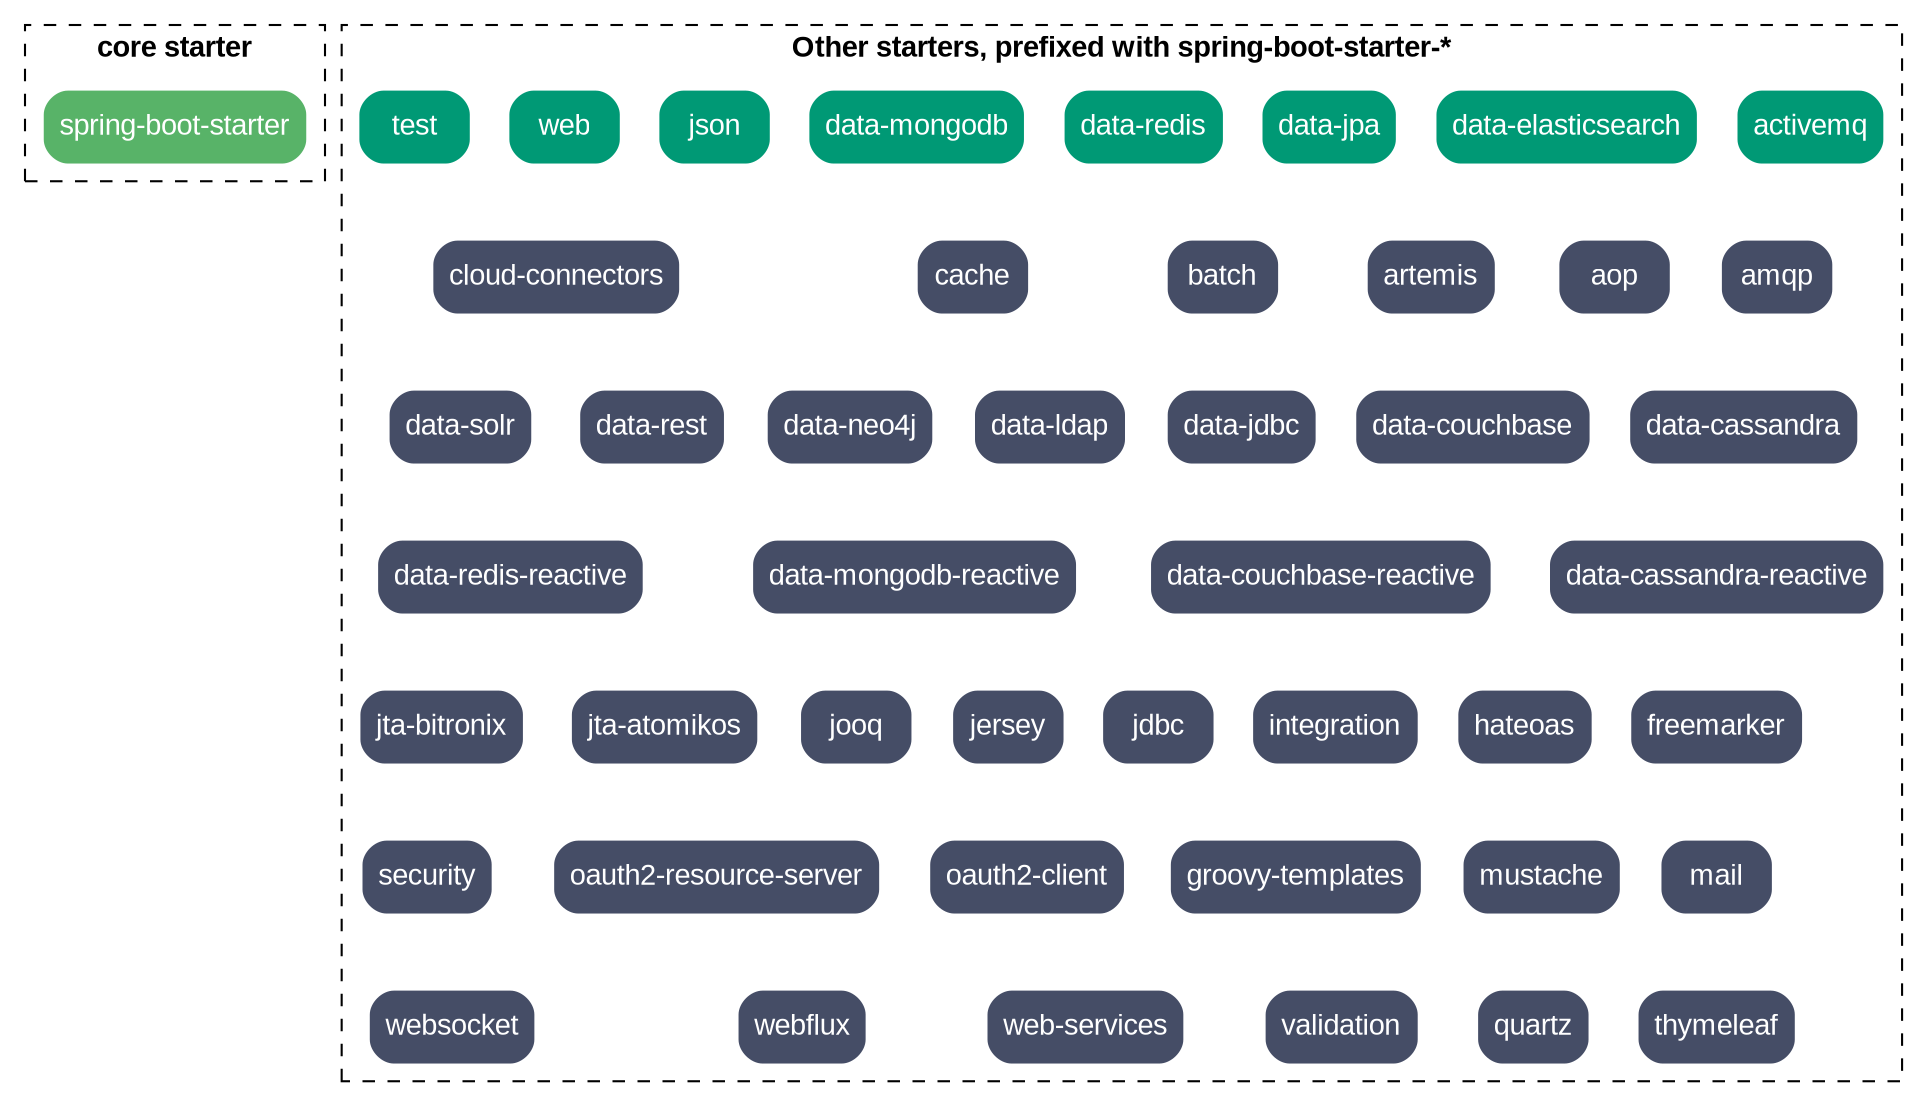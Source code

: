 digraph SpringBootStarters {
  // size=10;

  node
  [
   fontcolor=white;
   style="filled,rounded";
   shape=box;
   fontname="Arial";
   color="#ffffff"
   ];

  subgraph cluster_0 {
    fontname="Arial Bold";
    label="core starter";
    style=dashed;

    node [fillcolor="#58b368"];
    "spring-boot-starter";
  }

  // cluster_0 -- cluster_1;

  subgraph cluster_1 {
    fontname="Arial Bold";
    label="Other starters, prefixed with spring-boot-starter-*";
    style=dashed;

    node [fillcolor="#009975"];
    {
      rank=same;
      "activemq";
      "data-elasticsearch";
      "data-jpa";
      "data-redis";
      "data-mongodb";
      "json";
      "web";
      "test";
    }

    node [fillcolor="#454d66"];
    {
      rank=same;
      "amqp";
      "aop";
      "artemis";
      "batch";
      "cache";
      "cloud-connectors";
    }

    {
      rank=same;
      "data-cassandra";
      "data-couchbase";
      "data-jdbc";
      "data-ldap";
      "data-neo4j";
      "data-rest";
      "data-solr";
    }
    {
      rank=same;
      "data-cassandra-reactive";
      "data-couchbase-reactive";
      "data-mongodb-reactive";
      "data-redis-reactive";
    }
    {
      rank=same;
      "freemarker";
      "hateoas";
      "integration";
      "jdbc";
      "jersey";
      "jooq";
      "jta-atomikos";
      "jta-bitronix";
    }
    {
      rank=same;
      "mail";
      "mustache";
      "groovy-templates";
      "oauth2-client";
      "oauth2-resource-server";
      "security";
    }

    {
      rank=same;
      "thymeleaf";
      "quartz";
      "validation";
      "web-services";
      "webflux";
      "websocket";
    }

    edge [style=invis];
    "activemq" -> "amqp" -> "data-cassandra" ->
    "data-cassandra-reactive" -> "freemarker"
    -> "mail" -> "thymeleaf";
  }

}
